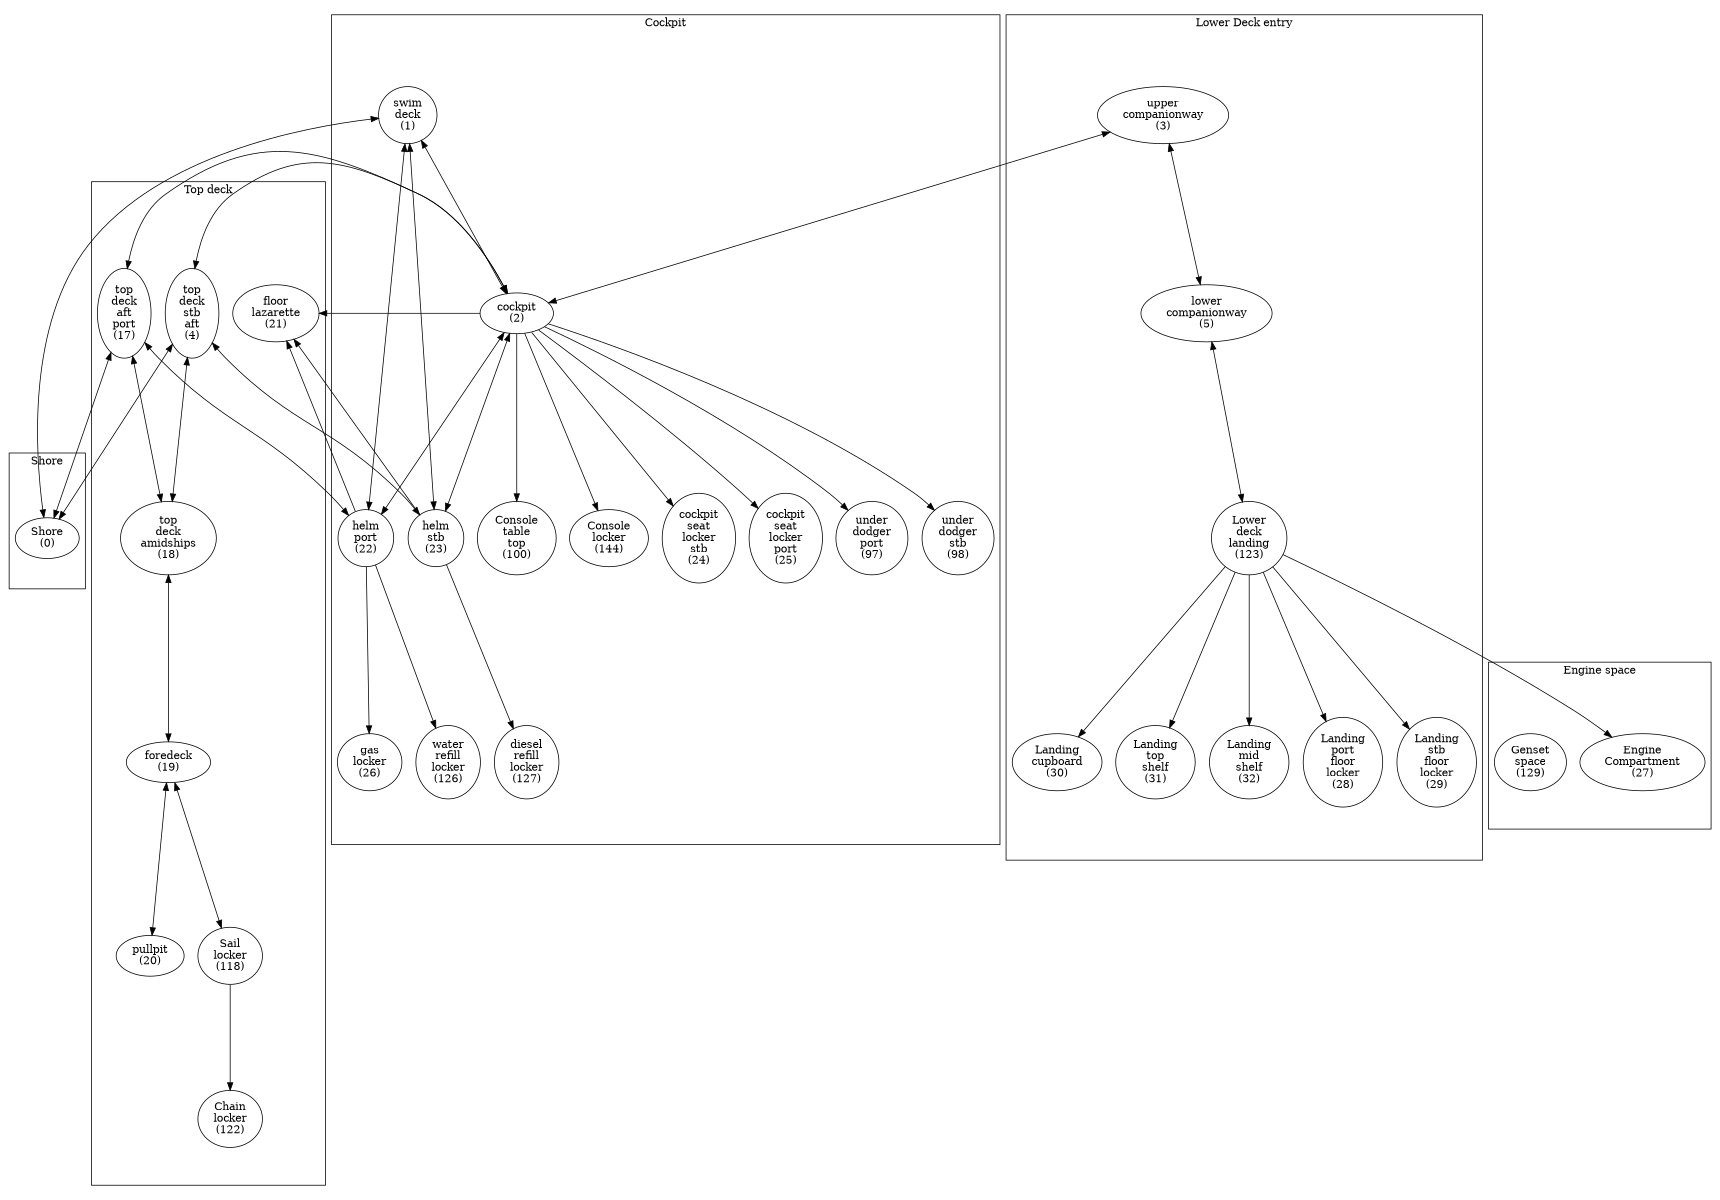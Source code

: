 digraph namadgi3 {
  size="11.5,8";
  ratio=fill;
    S0  [label="Shore
(0)"];
    S1  [label="swim
deck
(1)"];
    S2  [label="cockpit
(2)"];
    S3  [label="upper
companionway
(3)"];
    S4  [label="top
deck
stb
aft
(4)"];
    S5  [label="lower
companionway
(5)"];
    S17  [label="top
deck
aft
port
(17)"];
    S18  [label="top
deck
amidships
(18)"];
    S19  [label="foredeck
(19)"];
    S20  [label="pullpit
(20)"];
    S21  [label="floor
lazarette
(21)"];
    S22  [label="helm
port
(22)"];
    S23  [label="helm
stb
(23)"];
    S24  [label="cockpit
seat
locker
stb
(24)"];
    S25  [label="cockpit
seat
locker
port
(25)"];
    S26  [label="gas
locker
(26)"];
    S27  [label="Engine
Compartment
(27)"];
    S28  [label="Landing
port
floor
locker
(28)"];
    S29  [label="Landing
stb
floor
locker
(29)"];
    S30  [label="Landing
cupboard
(30)"];
    S31  [label="Landing
top
shelf
(31)"];
    S32  [label="Landing
mid
shelf
(32)"];
    S97  [label="under
dodger
port
(97)"];
    S98  [label="under
dodger
stb
(98)"];
    S100  [label="Console
table
top
(100)"];
    S118  [label="Sail
locker
(118)"];
    S122  [label="Chain
locker
(122)"];
    S123  [label="Lower
deck
landing
(123)"];
    S126  [label="water
refill
locker
(126)"];
    S127  [label="diesel
refill
locker
(127)"];
    S129  [label="Genset
space
(129)"];
    S144  [label="Console
locker
(144)"];

   S1 -> S0 [dir="both"];
   S1 -> S2 [dir="both"];
   S1 -> S22 [dir="both"];
   S1 -> S23 [dir="both"];
   S2 -> S22 [dir="both"];
   S2 -> S23 [dir="both"];
   S2 -> S97;
   S2 -> S98;
   S2 -> S100;
   S2 -> S144;
   S4 -> S2 [dir="both"];
   S17 -> S2 [dir="both"];
   S4 -> S23 [dir="both"];
   S17 -> S22 [dir="both"];
   S3 -> S2 [dir="both"];
   S3 -> S5 [dir="both"];
   S5 -> S123 [dir="both"];
   S123 -> S28;
   S123 -> S29;
   S123 -> S27;
   S2 -> S24;
   S2 -> S25;
   S22 -> S26;
   S22 -> S126;
   S23 -> S127;
   S4 -> S18 [dir="both"];
   S17 -> S18 [dir="both"];
   S18 -> S19 [dir="both"];
   S19 -> S20 [dir="both"];
   S19 -> S118 [dir="both"];
   S2 -> S21;
   S22 -> S21;
   S23 -> S21;
   S123 -> S30;
   S123 -> S31;
   S123 -> S32;
   S118 -> S122;
   S4 -> S0 [dir="both"];
   S17 -> S0 [dir="both"];
   subgraph "cluster_Shore"  {label="Shore"; S0; }
   subgraph "cluster_Top deck"  {label="Top deck"; S4; S17; S18; S19; S20; S21; S118; S122; }
   subgraph "cluster_Cockpit"  {label="Cockpit"; S1; S2; S22; S23; S24; S25; S26; S97; S98; S100; S126; S127; S144; }
   subgraph "cluster_Lower Deck entry"  {label="Lower Deck entry"; S3; S5; S28; S29; S30; S31; S32; S123; }
   subgraph "cluster_Engine space"  {label="Engine space"; S27; S129; }
}
